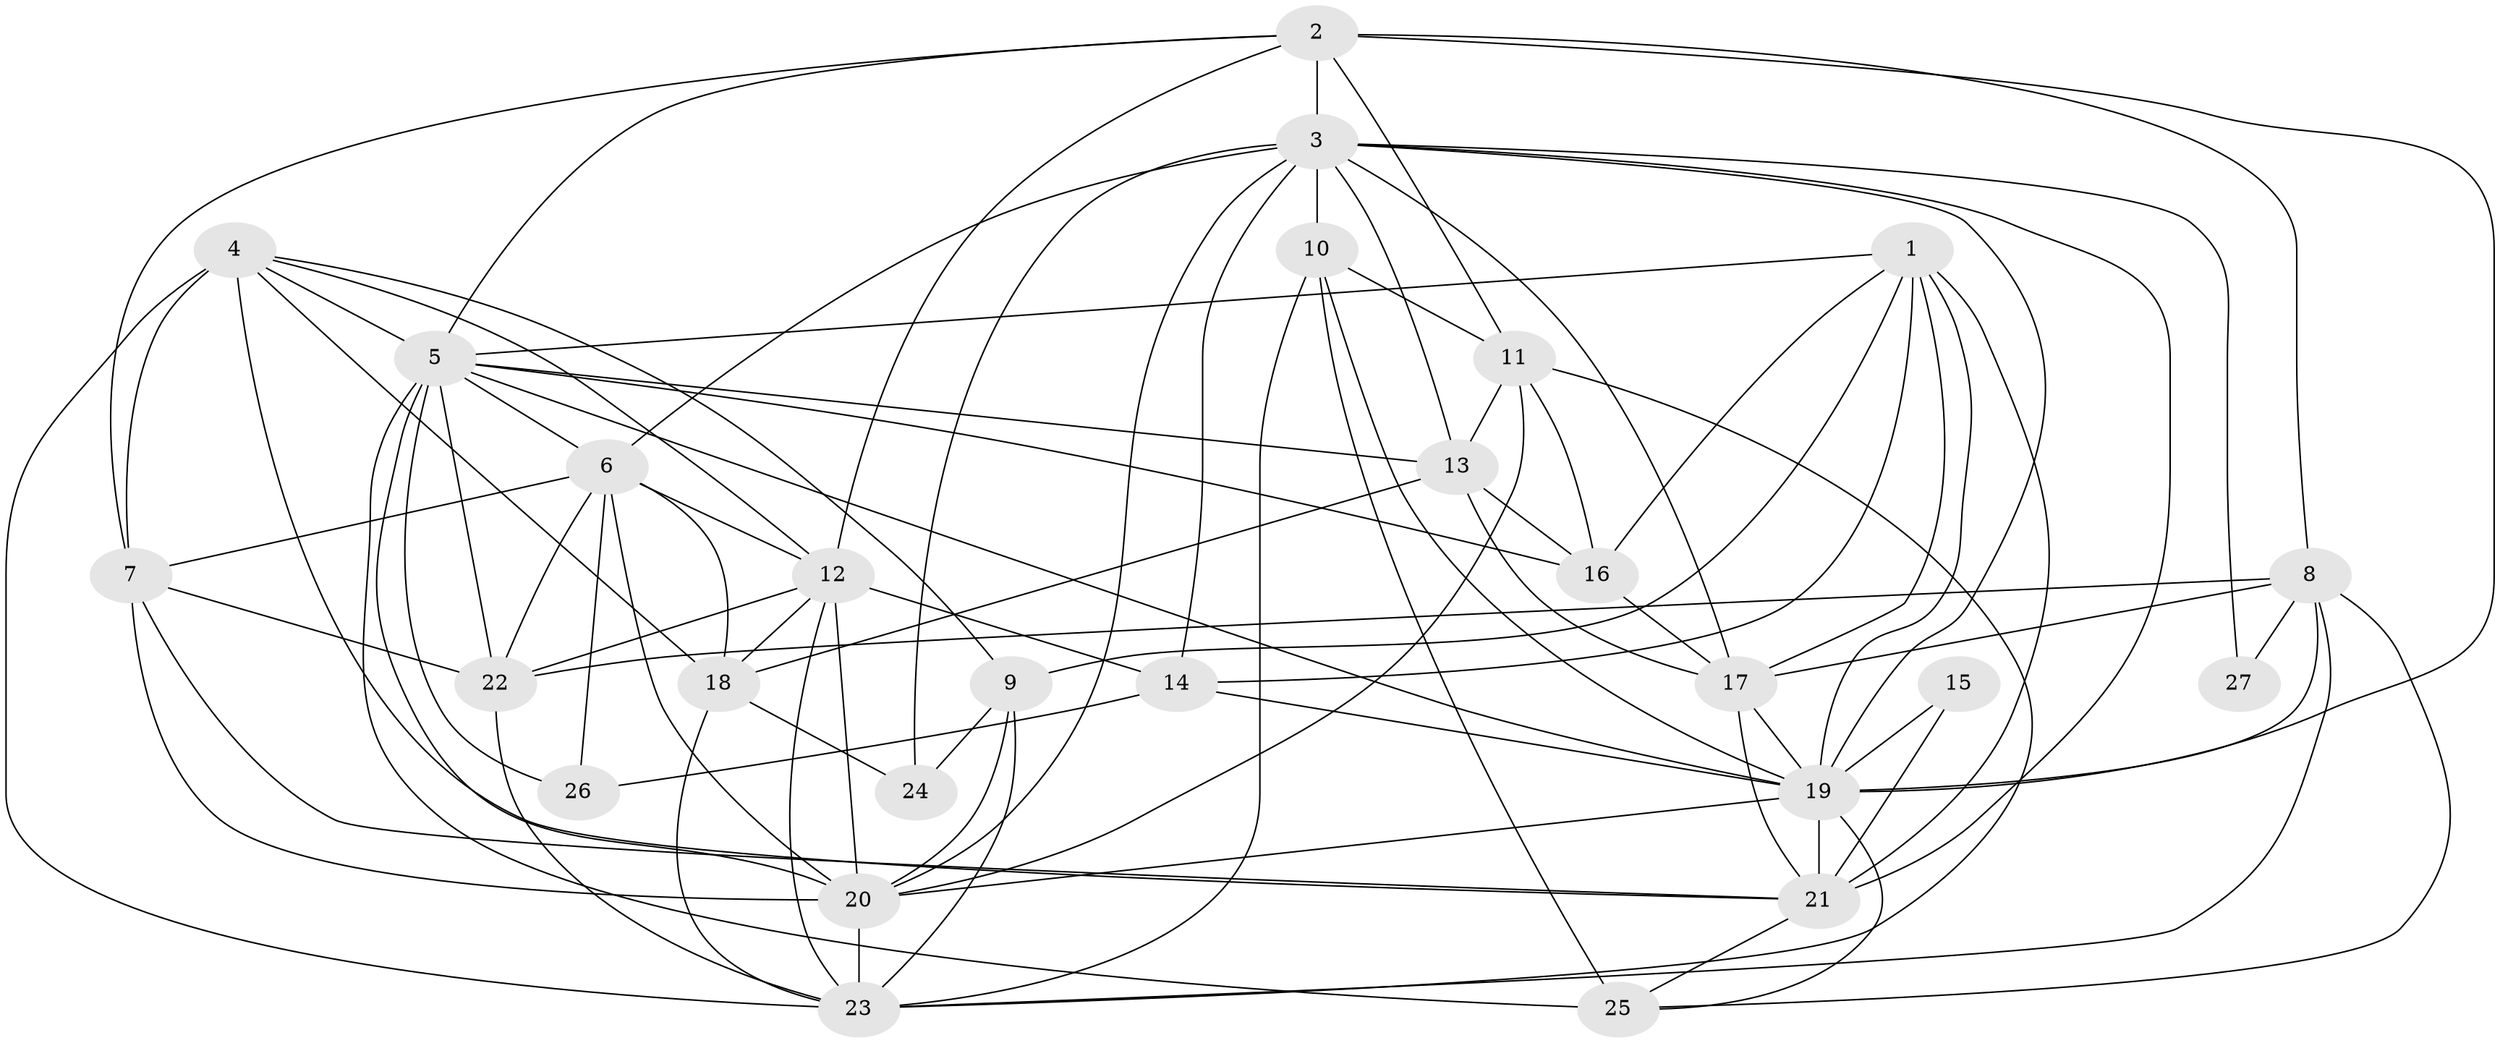 // original degree distribution, {5: 0.2073170731707317, 6: 0.08536585365853659, 9: 0.012195121951219513, 4: 0.35365853658536583, 3: 0.17073170731707318, 2: 0.15853658536585366, 8: 0.012195121951219513}
// Generated by graph-tools (version 1.1) at 2025/51/03/04/25 22:51:02]
// undirected, 27 vertices, 88 edges
graph export_dot {
  node [color=gray90,style=filled];
  1;
  2;
  3;
  4;
  5;
  6;
  7;
  8;
  9;
  10;
  11;
  12;
  13;
  14;
  15;
  16;
  17;
  18;
  19;
  20;
  21;
  22;
  23;
  24;
  25;
  26;
  27;
  1 -- 5 [weight=1.0];
  1 -- 9 [weight=1.0];
  1 -- 14 [weight=1.0];
  1 -- 16 [weight=1.0];
  1 -- 17 [weight=1.0];
  1 -- 19 [weight=1.0];
  1 -- 21 [weight=2.0];
  2 -- 3 [weight=1.0];
  2 -- 5 [weight=1.0];
  2 -- 7 [weight=1.0];
  2 -- 8 [weight=1.0];
  2 -- 11 [weight=1.0];
  2 -- 12 [weight=1.0];
  2 -- 19 [weight=1.0];
  3 -- 6 [weight=2.0];
  3 -- 10 [weight=1.0];
  3 -- 13 [weight=1.0];
  3 -- 14 [weight=1.0];
  3 -- 17 [weight=1.0];
  3 -- 19 [weight=1.0];
  3 -- 20 [weight=1.0];
  3 -- 21 [weight=1.0];
  3 -- 24 [weight=1.0];
  3 -- 27 [weight=1.0];
  4 -- 5 [weight=1.0];
  4 -- 7 [weight=1.0];
  4 -- 9 [weight=1.0];
  4 -- 12 [weight=1.0];
  4 -- 18 [weight=1.0];
  4 -- 21 [weight=1.0];
  4 -- 23 [weight=1.0];
  5 -- 6 [weight=1.0];
  5 -- 13 [weight=1.0];
  5 -- 16 [weight=2.0];
  5 -- 19 [weight=1.0];
  5 -- 20 [weight=2.0];
  5 -- 22 [weight=1.0];
  5 -- 25 [weight=1.0];
  5 -- 26 [weight=4.0];
  6 -- 7 [weight=1.0];
  6 -- 12 [weight=2.0];
  6 -- 18 [weight=1.0];
  6 -- 20 [weight=1.0];
  6 -- 22 [weight=1.0];
  6 -- 26 [weight=3.0];
  7 -- 20 [weight=1.0];
  7 -- 21 [weight=1.0];
  7 -- 22 [weight=1.0];
  8 -- 17 [weight=1.0];
  8 -- 19 [weight=1.0];
  8 -- 22 [weight=1.0];
  8 -- 23 [weight=1.0];
  8 -- 25 [weight=1.0];
  8 -- 27 [weight=1.0];
  9 -- 20 [weight=1.0];
  9 -- 23 [weight=1.0];
  9 -- 24 [weight=1.0];
  10 -- 11 [weight=1.0];
  10 -- 19 [weight=1.0];
  10 -- 23 [weight=1.0];
  10 -- 25 [weight=2.0];
  11 -- 13 [weight=2.0];
  11 -- 16 [weight=1.0];
  11 -- 20 [weight=1.0];
  11 -- 23 [weight=1.0];
  12 -- 14 [weight=1.0];
  12 -- 18 [weight=1.0];
  12 -- 20 [weight=1.0];
  12 -- 22 [weight=2.0];
  12 -- 23 [weight=1.0];
  13 -- 16 [weight=1.0];
  13 -- 17 [weight=1.0];
  13 -- 18 [weight=1.0];
  14 -- 19 [weight=1.0];
  14 -- 26 [weight=1.0];
  15 -- 19 [weight=1.0];
  15 -- 21 [weight=1.0];
  16 -- 17 [weight=1.0];
  17 -- 19 [weight=1.0];
  17 -- 21 [weight=1.0];
  18 -- 23 [weight=1.0];
  18 -- 24 [weight=1.0];
  19 -- 20 [weight=1.0];
  19 -- 21 [weight=1.0];
  19 -- 25 [weight=1.0];
  20 -- 23 [weight=1.0];
  21 -- 25 [weight=1.0];
  22 -- 23 [weight=1.0];
}
